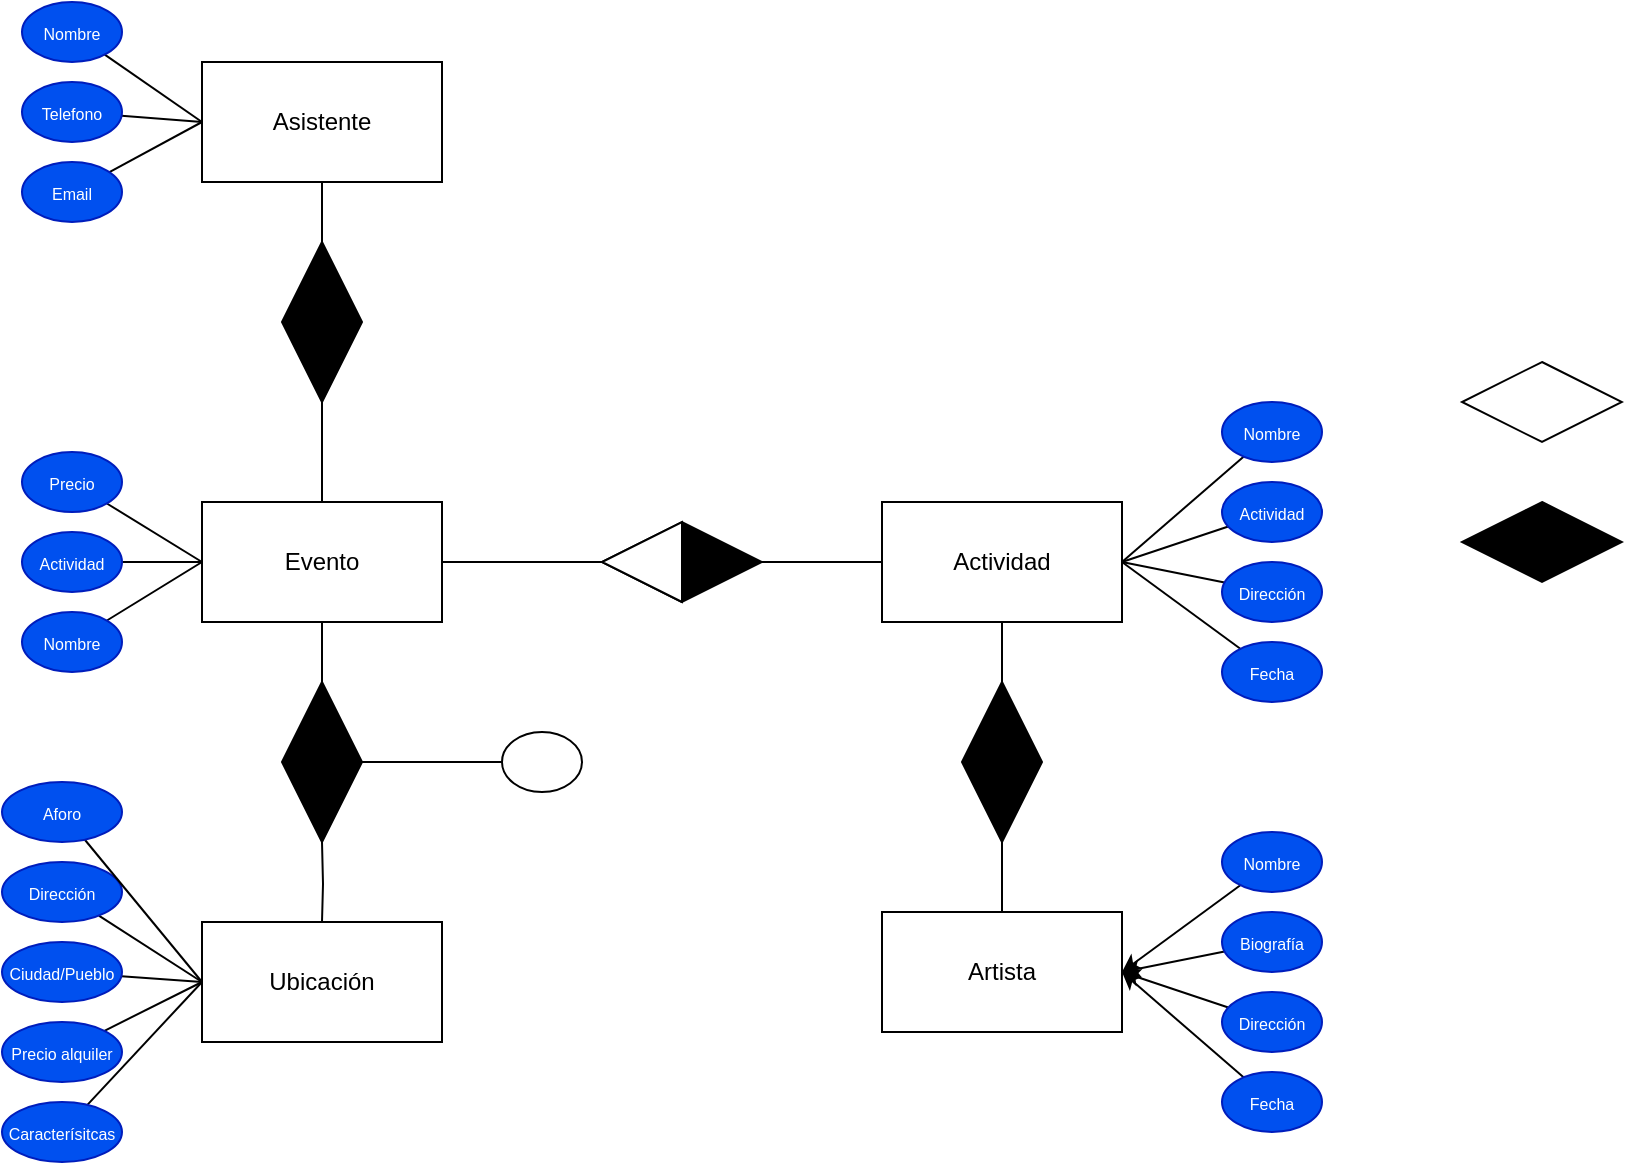 <mxfile version="24.5.3" type="device">
  <diagram name="Page-1" id="s39b4DrjpuMmn1QRbg7P">
    <mxGraphModel dx="1900" dy="1721" grid="1" gridSize="10" guides="1" tooltips="1" connect="1" arrows="1" fold="1" page="1" pageScale="1" pageWidth="850" pageHeight="1100" math="0" shadow="0">
      <root>
        <mxCell id="0" />
        <mxCell id="1" parent="0" />
        <mxCell id="2Ec3089QmEi5QG__vyva-1" value="Actividad" style="rounded=0;whiteSpace=wrap;html=1;" parent="1" vertex="1">
          <mxGeometry x="380" y="80" width="120" height="60" as="geometry" />
        </mxCell>
        <mxCell id="2Ec3089QmEi5QG__vyva-71" style="edgeStyle=orthogonalEdgeStyle;rounded=0;orthogonalLoop=1;jettySize=auto;html=1;entryX=1;entryY=0.5;entryDx=0;entryDy=0;endArrow=none;endFill=0;" parent="1" source="2Ec3089QmEi5QG__vyva-2" target="2Ec3089QmEi5QG__vyva-70" edge="1">
          <mxGeometry relative="1" as="geometry" />
        </mxCell>
        <mxCell id="2Ec3089QmEi5QG__vyva-2" value="Artista" style="rounded=0;whiteSpace=wrap;html=1;" parent="1" vertex="1">
          <mxGeometry x="380" y="285" width="120" height="60" as="geometry" />
        </mxCell>
        <mxCell id="2Ec3089QmEi5QG__vyva-3" value="Ubicación" style="rounded=0;whiteSpace=wrap;html=1;" parent="1" vertex="1">
          <mxGeometry x="40" y="290" width="120" height="60" as="geometry" />
        </mxCell>
        <mxCell id="2Ec3089QmEi5QG__vyva-4" value="Evento" style="rounded=0;whiteSpace=wrap;html=1;" parent="1" vertex="1">
          <mxGeometry x="40" y="80" width="120" height="60" as="geometry" />
        </mxCell>
        <mxCell id="2Ec3089QmEi5QG__vyva-68" style="rounded=0;orthogonalLoop=1;jettySize=auto;html=1;entryX=0;entryY=0.5;entryDx=0;entryDy=0;endArrow=none;endFill=0;" parent="1" source="2Ec3089QmEi5QG__vyva-5" target="2Ec3089QmEi5QG__vyva-67" edge="1">
          <mxGeometry relative="1" as="geometry" />
        </mxCell>
        <mxCell id="2Ec3089QmEi5QG__vyva-5" value="Asistente" style="rounded=0;whiteSpace=wrap;html=1;" parent="1" vertex="1">
          <mxGeometry x="40" y="-140" width="120" height="60" as="geometry" />
        </mxCell>
        <mxCell id="2Ec3089QmEi5QG__vyva-6" value="" style="rhombus;whiteSpace=wrap;html=1;fillColor=#FFFFFF;" parent="1" vertex="1">
          <mxGeometry x="670" y="10" width="80" height="40" as="geometry" />
        </mxCell>
        <mxCell id="2Ec3089QmEi5QG__vyva-11" value="" style="rhombus;whiteSpace=wrap;html=1;fillColor=#000000;" parent="1" vertex="1">
          <mxGeometry x="670" y="80" width="80" height="40" as="geometry" />
        </mxCell>
        <mxCell id="2Ec3089QmEi5QG__vyva-19" style="edgeStyle=orthogonalEdgeStyle;rounded=0;orthogonalLoop=1;jettySize=auto;html=1;exitX=0;exitY=0.5;exitDx=0;exitDy=0;entryX=0;entryY=0.5;entryDx=0;entryDy=0;endArrow=none;endFill=0;" parent="1" source="2Ec3089QmEi5QG__vyva-13" target="2Ec3089QmEi5QG__vyva-1" edge="1">
          <mxGeometry relative="1" as="geometry" />
        </mxCell>
        <mxCell id="2Ec3089QmEi5QG__vyva-13" value="" style="rhombus;whiteSpace=wrap;html=1;fillColor=#000000;rotation=-180;" parent="1" vertex="1">
          <mxGeometry x="240" y="90" width="80" height="40" as="geometry" />
        </mxCell>
        <mxCell id="2Ec3089QmEi5QG__vyva-14" value="" style="triangle;whiteSpace=wrap;html=1;fillColor=#FFFFFF;rotation=-180;" parent="1" vertex="1">
          <mxGeometry x="240" y="90" width="40" height="40" as="geometry" />
        </mxCell>
        <mxCell id="2Ec3089QmEi5QG__vyva-18" value="" style="endArrow=none;html=1;rounded=0;exitX=1;exitY=0.5;exitDx=0;exitDy=0;entryX=1;entryY=0.5;entryDx=0;entryDy=0;startArrow=none;startFill=0;endFill=0;" parent="1" source="2Ec3089QmEi5QG__vyva-4" target="2Ec3089QmEi5QG__vyva-14" edge="1">
          <mxGeometry width="50" height="50" relative="1" as="geometry">
            <mxPoint x="370" y="210" as="sourcePoint" />
            <mxPoint x="420" y="160" as="targetPoint" />
          </mxGeometry>
        </mxCell>
        <mxCell id="2Ec3089QmEi5QG__vyva-25" style="rounded=0;orthogonalLoop=1;jettySize=auto;html=1;entryX=0;entryY=0.5;entryDx=0;entryDy=0;endArrow=none;endFill=0;" parent="1" source="2Ec3089QmEi5QG__vyva-20" target="2Ec3089QmEi5QG__vyva-4" edge="1">
          <mxGeometry relative="1" as="geometry" />
        </mxCell>
        <mxCell id="2Ec3089QmEi5QG__vyva-20" value="&lt;font style=&quot;font-size: 8px;&quot;&gt;Nombre&lt;/font&gt;" style="ellipse;whiteSpace=wrap;html=1;fillColor=#0050ef;fontColor=#ffffff;strokeColor=#001DBC;" parent="1" vertex="1">
          <mxGeometry x="-50" y="135" width="50" height="30" as="geometry" />
        </mxCell>
        <mxCell id="2Ec3089QmEi5QG__vyva-26" style="rounded=0;orthogonalLoop=1;jettySize=auto;html=1;endArrow=none;endFill=0;" parent="1" source="2Ec3089QmEi5QG__vyva-21" edge="1">
          <mxGeometry relative="1" as="geometry">
            <mxPoint x="40" y="110" as="targetPoint" />
          </mxGeometry>
        </mxCell>
        <mxCell id="2Ec3089QmEi5QG__vyva-21" value="&lt;font style=&quot;font-size: 8px;&quot;&gt;Actividad&lt;/font&gt;" style="ellipse;whiteSpace=wrap;html=1;fillColor=#0050ef;fontColor=#ffffff;strokeColor=#001DBC;" parent="1" vertex="1">
          <mxGeometry x="-50" y="95" width="50" height="30" as="geometry" />
        </mxCell>
        <mxCell id="2Ec3089QmEi5QG__vyva-31" style="rounded=0;orthogonalLoop=1;jettySize=auto;html=1;endArrow=none;endFill=0;" parent="1" source="2Ec3089QmEi5QG__vyva-23" edge="1">
          <mxGeometry relative="1" as="geometry">
            <mxPoint x="40" y="110" as="targetPoint" />
          </mxGeometry>
        </mxCell>
        <mxCell id="2Ec3089QmEi5QG__vyva-23" value="&lt;font style=&quot;font-size: 8px;&quot;&gt;Precio&lt;/font&gt;" style="ellipse;whiteSpace=wrap;html=1;fillColor=#0050ef;fontColor=#ffffff;strokeColor=#001DBC;" parent="1" vertex="1">
          <mxGeometry x="-50" y="55" width="50" height="30" as="geometry" />
        </mxCell>
        <mxCell id="2Ec3089QmEi5QG__vyva-30" style="edgeStyle=orthogonalEdgeStyle;rounded=0;orthogonalLoop=1;jettySize=auto;html=1;entryX=0.5;entryY=1;entryDx=0;entryDy=0;endArrow=none;endFill=0;" parent="1" source="2Ec3089QmEi5QG__vyva-27" target="2Ec3089QmEi5QG__vyva-4" edge="1">
          <mxGeometry relative="1" as="geometry" />
        </mxCell>
        <mxCell id="2Ec3089QmEi5QG__vyva-27" value="" style="rhombus;whiteSpace=wrap;html=1;fillColor=#000000;rotation=90;" parent="1" vertex="1">
          <mxGeometry x="60" y="190" width="80" height="40" as="geometry" />
        </mxCell>
        <mxCell id="2Ec3089QmEi5QG__vyva-29" style="edgeStyle=orthogonalEdgeStyle;rounded=0;orthogonalLoop=1;jettySize=auto;html=1;entryX=0.5;entryY=0;entryDx=0;entryDy=0;endArrow=none;endFill=0;" parent="1" target="2Ec3089QmEi5QG__vyva-3" edge="1">
          <mxGeometry relative="1" as="geometry">
            <mxPoint x="100" y="250" as="sourcePoint" />
          </mxGeometry>
        </mxCell>
        <mxCell id="2Ec3089QmEi5QG__vyva-40" style="rounded=0;orthogonalLoop=1;jettySize=auto;html=1;endArrow=none;endFill=0;" parent="1" source="2Ec3089QmEi5QG__vyva-34" edge="1">
          <mxGeometry relative="1" as="geometry">
            <mxPoint x="500" y="110" as="targetPoint" />
          </mxGeometry>
        </mxCell>
        <mxCell id="2Ec3089QmEi5QG__vyva-34" value="&lt;font style=&quot;font-size: 8px;&quot;&gt;Dirección&lt;/font&gt;" style="ellipse;whiteSpace=wrap;html=1;fillColor=#0050ef;fontColor=#ffffff;strokeColor=#001DBC;" parent="1" vertex="1">
          <mxGeometry x="550" y="110" width="50" height="30" as="geometry" />
        </mxCell>
        <mxCell id="2Ec3089QmEi5QG__vyva-39" style="rounded=0;orthogonalLoop=1;jettySize=auto;html=1;entryX=1;entryY=0.5;entryDx=0;entryDy=0;endArrow=none;endFill=0;" parent="1" source="2Ec3089QmEi5QG__vyva-35" target="2Ec3089QmEi5QG__vyva-1" edge="1">
          <mxGeometry relative="1" as="geometry" />
        </mxCell>
        <mxCell id="2Ec3089QmEi5QG__vyva-35" value="&lt;font style=&quot;font-size: 8px;&quot;&gt;Actividad&lt;/font&gt;" style="ellipse;whiteSpace=wrap;html=1;fillColor=#0050ef;fontColor=#ffffff;strokeColor=#001DBC;" parent="1" vertex="1">
          <mxGeometry x="550" y="70" width="50" height="30" as="geometry" />
        </mxCell>
        <mxCell id="2Ec3089QmEi5QG__vyva-38" style="rounded=0;orthogonalLoop=1;jettySize=auto;html=1;entryX=1;entryY=0.5;entryDx=0;entryDy=0;endArrow=none;endFill=0;" parent="1" source="2Ec3089QmEi5QG__vyva-36" target="2Ec3089QmEi5QG__vyva-1" edge="1">
          <mxGeometry relative="1" as="geometry" />
        </mxCell>
        <mxCell id="2Ec3089QmEi5QG__vyva-36" value="&lt;font style=&quot;font-size: 8px;&quot;&gt;Nombre&lt;/font&gt;" style="ellipse;whiteSpace=wrap;html=1;fillColor=#0050ef;fontColor=#ffffff;strokeColor=#001DBC;" parent="1" vertex="1">
          <mxGeometry x="550" y="30" width="50" height="30" as="geometry" />
        </mxCell>
        <mxCell id="2Ec3089QmEi5QG__vyva-41" style="rounded=0;orthogonalLoop=1;jettySize=auto;html=1;entryX=1;entryY=0.5;entryDx=0;entryDy=0;endArrow=none;endFill=0;" parent="1" source="2Ec3089QmEi5QG__vyva-37" target="2Ec3089QmEi5QG__vyva-1" edge="1">
          <mxGeometry relative="1" as="geometry" />
        </mxCell>
        <mxCell id="2Ec3089QmEi5QG__vyva-37" value="&lt;font style=&quot;font-size: 8px;&quot;&gt;Fecha&lt;/font&gt;" style="ellipse;whiteSpace=wrap;html=1;fillColor=#0050ef;fontColor=#ffffff;strokeColor=#001DBC;" parent="1" vertex="1">
          <mxGeometry x="550" y="150" width="50" height="30" as="geometry" />
        </mxCell>
        <mxCell id="2Ec3089QmEi5QG__vyva-48" style="rounded=0;orthogonalLoop=1;jettySize=auto;html=1;entryX=1;entryY=0.5;entryDx=0;entryDy=0;" parent="1" source="2Ec3089QmEi5QG__vyva-42" target="2Ec3089QmEi5QG__vyva-2" edge="1">
          <mxGeometry relative="1" as="geometry">
            <mxPoint x="510" y="315.0" as="targetPoint" />
          </mxGeometry>
        </mxCell>
        <mxCell id="2Ec3089QmEi5QG__vyva-42" value="&lt;font style=&quot;font-size: 8px;&quot;&gt;Dirección&lt;/font&gt;" style="ellipse;whiteSpace=wrap;html=1;fillColor=#0050ef;fontColor=#ffffff;strokeColor=#001DBC;" parent="1" vertex="1">
          <mxGeometry x="550" y="325" width="50" height="30" as="geometry" />
        </mxCell>
        <mxCell id="2Ec3089QmEi5QG__vyva-47" style="rounded=0;orthogonalLoop=1;jettySize=auto;html=1;" parent="1" source="2Ec3089QmEi5QG__vyva-43" edge="1">
          <mxGeometry relative="1" as="geometry">
            <mxPoint x="500" y="315.0" as="targetPoint" />
          </mxGeometry>
        </mxCell>
        <mxCell id="2Ec3089QmEi5QG__vyva-43" value="&lt;font style=&quot;font-size: 8px;&quot;&gt;Biografía&lt;/font&gt;" style="ellipse;whiteSpace=wrap;html=1;fillColor=#0050ef;fontColor=#ffffff;strokeColor=#001DBC;" parent="1" vertex="1">
          <mxGeometry x="550" y="285" width="50" height="30" as="geometry" />
        </mxCell>
        <mxCell id="2Ec3089QmEi5QG__vyva-46" style="rounded=0;orthogonalLoop=1;jettySize=auto;html=1;entryX=1;entryY=0.5;entryDx=0;entryDy=0;" parent="1" source="2Ec3089QmEi5QG__vyva-44" target="2Ec3089QmEi5QG__vyva-2" edge="1">
          <mxGeometry relative="1" as="geometry" />
        </mxCell>
        <mxCell id="2Ec3089QmEi5QG__vyva-44" value="&lt;font style=&quot;font-size: 8px;&quot;&gt;Nombre&lt;/font&gt;" style="ellipse;whiteSpace=wrap;html=1;fillColor=#0050ef;fontColor=#ffffff;strokeColor=#001DBC;" parent="1" vertex="1">
          <mxGeometry x="550" y="245" width="50" height="30" as="geometry" />
        </mxCell>
        <mxCell id="2Ec3089QmEi5QG__vyva-49" style="rounded=0;orthogonalLoop=1;jettySize=auto;html=1;entryX=1;entryY=0.5;entryDx=0;entryDy=0;" parent="1" source="2Ec3089QmEi5QG__vyva-45" target="2Ec3089QmEi5QG__vyva-2" edge="1">
          <mxGeometry relative="1" as="geometry">
            <mxPoint x="500" y="315.0" as="targetPoint" />
          </mxGeometry>
        </mxCell>
        <mxCell id="2Ec3089QmEi5QG__vyva-45" value="&lt;font style=&quot;font-size: 8px;&quot;&gt;Fecha&lt;/font&gt;" style="ellipse;whiteSpace=wrap;html=1;fillColor=#0050ef;fontColor=#ffffff;strokeColor=#001DBC;" parent="1" vertex="1">
          <mxGeometry x="550" y="365" width="50" height="30" as="geometry" />
        </mxCell>
        <mxCell id="2Ec3089QmEi5QG__vyva-57" style="rounded=0;orthogonalLoop=1;jettySize=auto;html=1;entryX=0;entryY=0.5;entryDx=0;entryDy=0;endArrow=none;endFill=0;" parent="1" source="2Ec3089QmEi5QG__vyva-50" target="2Ec3089QmEi5QG__vyva-3" edge="1">
          <mxGeometry relative="1" as="geometry" />
        </mxCell>
        <mxCell id="2Ec3089QmEi5QG__vyva-50" value="&lt;font style=&quot;font-size: 8px;&quot;&gt;Ciudad/Pueblo&lt;/font&gt;" style="ellipse;whiteSpace=wrap;html=1;fillColor=#0050ef;fontColor=#ffffff;strokeColor=#001DBC;" parent="1" vertex="1">
          <mxGeometry x="-60" y="300" width="60" height="30" as="geometry" />
        </mxCell>
        <mxCell id="2Ec3089QmEi5QG__vyva-56" style="rounded=0;orthogonalLoop=1;jettySize=auto;html=1;entryX=0;entryY=0.5;entryDx=0;entryDy=0;endArrow=none;endFill=0;" parent="1" source="2Ec3089QmEi5QG__vyva-51" target="2Ec3089QmEi5QG__vyva-3" edge="1">
          <mxGeometry relative="1" as="geometry" />
        </mxCell>
        <mxCell id="2Ec3089QmEi5QG__vyva-51" value="&lt;font style=&quot;font-size: 8px;&quot;&gt;Dirección&lt;/font&gt;" style="ellipse;whiteSpace=wrap;html=1;fillColor=#0050ef;fontColor=#ffffff;strokeColor=#001DBC;" parent="1" vertex="1">
          <mxGeometry x="-60" y="260" width="60" height="30" as="geometry" />
        </mxCell>
        <mxCell id="2Ec3089QmEi5QG__vyva-55" style="rounded=0;orthogonalLoop=1;jettySize=auto;html=1;entryX=0;entryY=0.5;entryDx=0;entryDy=0;endArrow=none;endFill=0;" parent="1" source="2Ec3089QmEi5QG__vyva-52" target="2Ec3089QmEi5QG__vyva-3" edge="1">
          <mxGeometry relative="1" as="geometry" />
        </mxCell>
        <mxCell id="2Ec3089QmEi5QG__vyva-52" value="&lt;font style=&quot;font-size: 8px;&quot;&gt;Aforo&lt;/font&gt;" style="ellipse;whiteSpace=wrap;html=1;fillColor=#0050ef;fontColor=#ffffff;strokeColor=#001DBC;" parent="1" vertex="1">
          <mxGeometry x="-60" y="220" width="60" height="30" as="geometry" />
        </mxCell>
        <mxCell id="2Ec3089QmEi5QG__vyva-58" style="rounded=0;orthogonalLoop=1;jettySize=auto;html=1;entryX=0;entryY=0.5;entryDx=0;entryDy=0;endArrow=none;endFill=0;" parent="1" source="2Ec3089QmEi5QG__vyva-53" target="2Ec3089QmEi5QG__vyva-3" edge="1">
          <mxGeometry relative="1" as="geometry" />
        </mxCell>
        <mxCell id="2Ec3089QmEi5QG__vyva-53" value="&lt;font style=&quot;font-size: 8px;&quot;&gt;Precio alquiler&lt;/font&gt;" style="ellipse;whiteSpace=wrap;html=1;fillColor=#0050ef;fontColor=#ffffff;strokeColor=#001DBC;" parent="1" vertex="1">
          <mxGeometry x="-60" y="340" width="60" height="30" as="geometry" />
        </mxCell>
        <mxCell id="2Ec3089QmEi5QG__vyva-59" style="rounded=0;orthogonalLoop=1;jettySize=auto;html=1;entryX=0;entryY=0.5;entryDx=0;entryDy=0;endArrow=none;endFill=0;" parent="1" source="2Ec3089QmEi5QG__vyva-54" target="2Ec3089QmEi5QG__vyva-3" edge="1">
          <mxGeometry relative="1" as="geometry" />
        </mxCell>
        <mxCell id="2Ec3089QmEi5QG__vyva-54" value="&lt;font style=&quot;font-size: 8px;&quot;&gt;Caracterísitcas&lt;/font&gt;" style="ellipse;whiteSpace=wrap;html=1;fillColor=#0050ef;fontColor=#ffffff;strokeColor=#001DBC;" parent="1" vertex="1">
          <mxGeometry x="-60" y="380" width="60" height="30" as="geometry" />
        </mxCell>
        <mxCell id="2Ec3089QmEi5QG__vyva-64" style="rounded=0;orthogonalLoop=1;jettySize=auto;html=1;entryX=0;entryY=0.5;entryDx=0;entryDy=0;endArrow=none;endFill=0;" parent="1" source="2Ec3089QmEi5QG__vyva-60" target="2Ec3089QmEi5QG__vyva-5" edge="1">
          <mxGeometry relative="1" as="geometry" />
        </mxCell>
        <mxCell id="2Ec3089QmEi5QG__vyva-60" value="&lt;font style=&quot;font-size: 8px;&quot;&gt;Email&lt;/font&gt;" style="ellipse;whiteSpace=wrap;html=1;fillColor=#0050ef;fontColor=#ffffff;strokeColor=#001DBC;" parent="1" vertex="1">
          <mxGeometry x="-50" y="-90" width="50" height="30" as="geometry" />
        </mxCell>
        <mxCell id="2Ec3089QmEi5QG__vyva-65" style="rounded=0;orthogonalLoop=1;jettySize=auto;html=1;entryX=0;entryY=0.5;entryDx=0;entryDy=0;endArrow=none;endFill=0;" parent="1" source="2Ec3089QmEi5QG__vyva-61" target="2Ec3089QmEi5QG__vyva-5" edge="1">
          <mxGeometry relative="1" as="geometry" />
        </mxCell>
        <mxCell id="2Ec3089QmEi5QG__vyva-61" value="&lt;font style=&quot;font-size: 8px;&quot;&gt;Telefono&lt;/font&gt;" style="ellipse;whiteSpace=wrap;html=1;fillColor=#0050ef;fontColor=#ffffff;strokeColor=#001DBC;" parent="1" vertex="1">
          <mxGeometry x="-50" y="-130" width="50" height="30" as="geometry" />
        </mxCell>
        <mxCell id="2Ec3089QmEi5QG__vyva-66" style="rounded=0;orthogonalLoop=1;jettySize=auto;html=1;entryX=0;entryY=0.5;entryDx=0;entryDy=0;endArrow=none;endFill=0;" parent="1" source="2Ec3089QmEi5QG__vyva-62" target="2Ec3089QmEi5QG__vyva-5" edge="1">
          <mxGeometry relative="1" as="geometry" />
        </mxCell>
        <mxCell id="2Ec3089QmEi5QG__vyva-62" value="&lt;font style=&quot;font-size: 8px;&quot;&gt;Nombre&lt;/font&gt;" style="ellipse;whiteSpace=wrap;html=1;fillColor=#0050ef;fontColor=#ffffff;strokeColor=#001DBC;" parent="1" vertex="1">
          <mxGeometry x="-50" y="-170" width="50" height="30" as="geometry" />
        </mxCell>
        <mxCell id="2Ec3089QmEi5QG__vyva-69" style="rounded=0;orthogonalLoop=1;jettySize=auto;html=1;entryX=0.5;entryY=0;entryDx=0;entryDy=0;endArrow=none;endFill=0;" parent="1" source="2Ec3089QmEi5QG__vyva-67" target="2Ec3089QmEi5QG__vyva-4" edge="1">
          <mxGeometry relative="1" as="geometry" />
        </mxCell>
        <mxCell id="2Ec3089QmEi5QG__vyva-67" value="" style="rhombus;whiteSpace=wrap;html=1;fillColor=#000000;rotation=90;" parent="1" vertex="1">
          <mxGeometry x="60" y="-30" width="80" height="40" as="geometry" />
        </mxCell>
        <mxCell id="2Ec3089QmEi5QG__vyva-73" style="edgeStyle=orthogonalEdgeStyle;rounded=0;orthogonalLoop=1;jettySize=auto;html=1;entryX=0.5;entryY=1;entryDx=0;entryDy=0;endArrow=none;endFill=0;" parent="1" source="2Ec3089QmEi5QG__vyva-70" target="2Ec3089QmEi5QG__vyva-1" edge="1">
          <mxGeometry relative="1" as="geometry" />
        </mxCell>
        <mxCell id="2Ec3089QmEi5QG__vyva-70" value="" style="rhombus;whiteSpace=wrap;html=1;fillColor=#000000;rotation=90;" parent="1" vertex="1">
          <mxGeometry x="400" y="190" width="80" height="40" as="geometry" />
        </mxCell>
        <mxCell id="Ox22HO9pu3pavmarwt-c-2" style="rounded=0;orthogonalLoop=1;jettySize=auto;html=1;entryX=0.5;entryY=0;entryDx=0;entryDy=0;endArrow=none;endFill=0;" edge="1" parent="1" source="Ox22HO9pu3pavmarwt-c-1" target="2Ec3089QmEi5QG__vyva-27">
          <mxGeometry relative="1" as="geometry" />
        </mxCell>
        <mxCell id="Ox22HO9pu3pavmarwt-c-1" value="" style="ellipse;whiteSpace=wrap;html=1;" vertex="1" parent="1">
          <mxGeometry x="190" y="195" width="40" height="30" as="geometry" />
        </mxCell>
      </root>
    </mxGraphModel>
  </diagram>
</mxfile>
